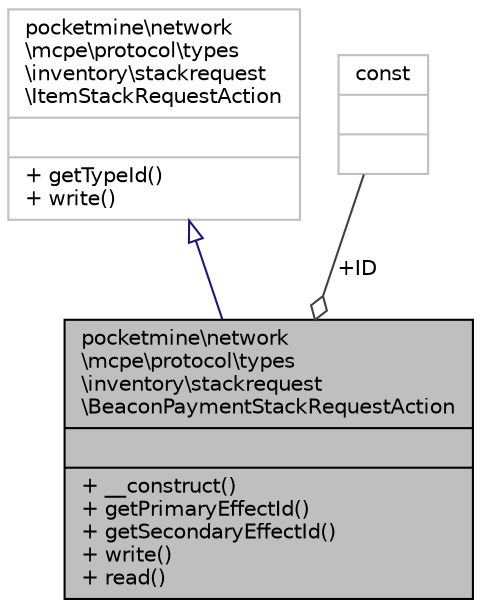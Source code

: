 digraph "pocketmine\network\mcpe\protocol\types\inventory\stackrequest\BeaconPaymentStackRequestAction"
{
 // INTERACTIVE_SVG=YES
 // LATEX_PDF_SIZE
  edge [fontname="Helvetica",fontsize="10",labelfontname="Helvetica",labelfontsize="10"];
  node [fontname="Helvetica",fontsize="10",shape=record];
  Node1 [label="{pocketmine\\network\l\\mcpe\\protocol\\types\l\\inventory\\stackrequest\l\\BeaconPaymentStackRequestAction\n||+ __construct()\l+ getPrimaryEffectId()\l+ getSecondaryEffectId()\l+ write()\l+ read()\l}",height=0.2,width=0.4,color="black", fillcolor="grey75", style="filled", fontcolor="black",tooltip=" "];
  Node2 -> Node1 [dir="back",color="midnightblue",fontsize="10",style="solid",arrowtail="onormal",fontname="Helvetica"];
  Node2 [label="{pocketmine\\network\l\\mcpe\\protocol\\types\l\\inventory\\stackrequest\l\\ItemStackRequestAction\n||+ getTypeId()\l+ write()\l}",height=0.2,width=0.4,color="grey75", fillcolor="white", style="filled",URL="$d8/d3b/classpocketmine_1_1network_1_1mcpe_1_1protocol_1_1types_1_1inventory_1_1stackrequest_1_1_item_stack_request_action.html",tooltip=" "];
  Node3 -> Node1 [color="grey25",fontsize="10",style="solid",label=" +ID" ,arrowhead="odiamond",fontname="Helvetica"];
  Node3 [label="{const\n||}",height=0.2,width=0.4,color="grey75", fillcolor="white", style="filled",tooltip=" "];
}
